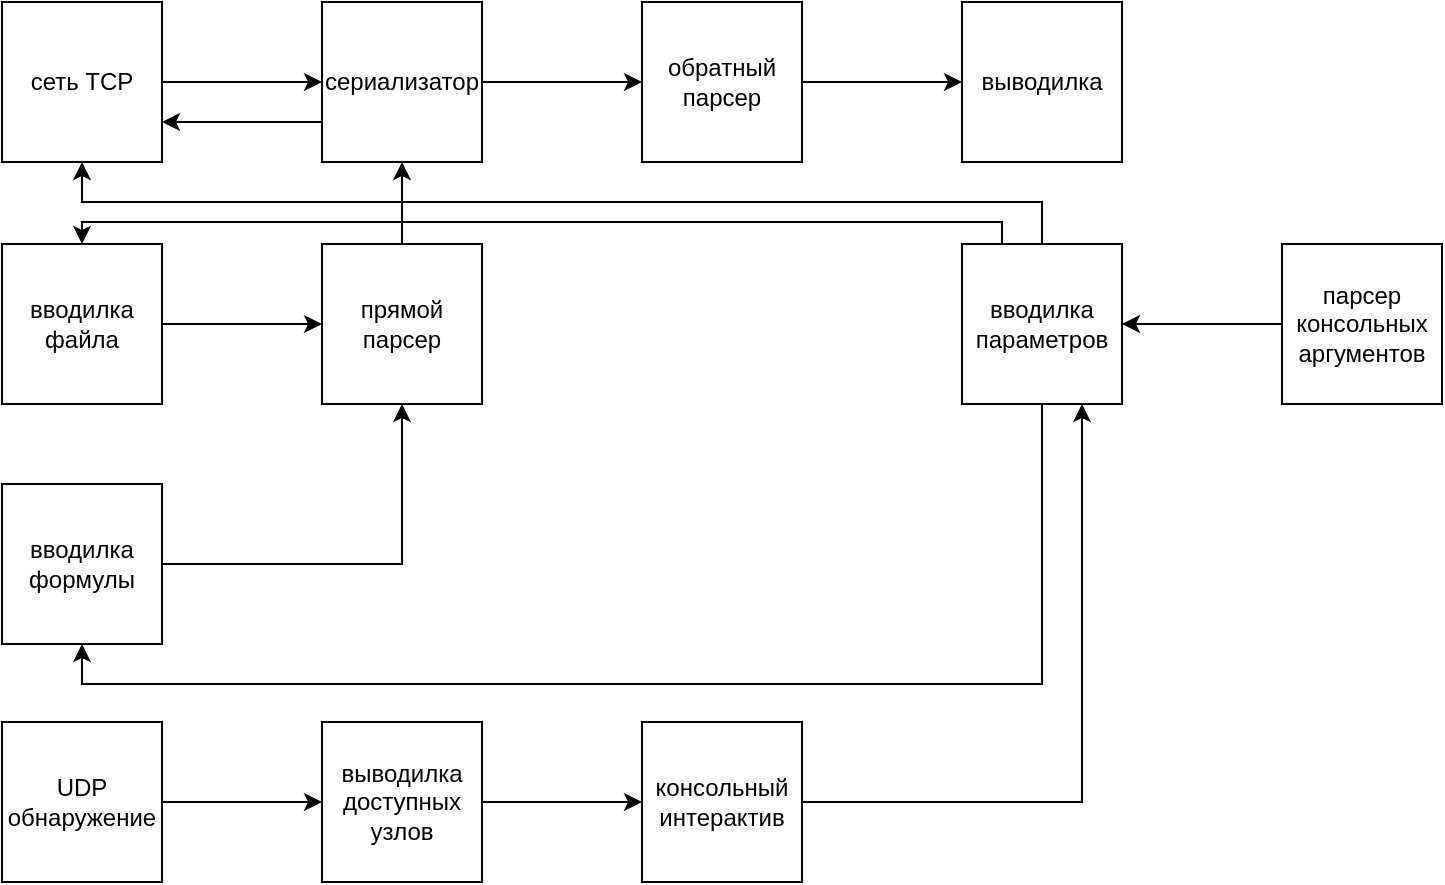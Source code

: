 <mxfile version="24.3.0" type="github" pages="2">
  <diagram name="Page-1" id="Eiru2IzGpOkCmMPd_Mnd">
    <mxGraphModel dx="724" dy="515" grid="1" gridSize="10" guides="1" tooltips="1" connect="1" arrows="1" fold="1" page="1" pageScale="1" pageWidth="850" pageHeight="1100" math="0" shadow="0">
      <root>
        <mxCell id="0" />
        <mxCell id="1" parent="0" />
        <mxCell id="O7wNL2qJg9v7cOQWat19-7" value="" style="edgeStyle=orthogonalEdgeStyle;rounded=0;orthogonalLoop=1;jettySize=auto;html=1;" parent="1" source="O7wNL2qJg9v7cOQWat19-1" target="O7wNL2qJg9v7cOQWat19-6" edge="1">
          <mxGeometry relative="1" as="geometry" />
        </mxCell>
        <mxCell id="O7wNL2qJg9v7cOQWat19-1" value="сеть TCP" style="whiteSpace=wrap;html=1;aspect=fixed;" parent="1" vertex="1">
          <mxGeometry x="40" y="40" width="80" height="80" as="geometry" />
        </mxCell>
        <mxCell id="O7wNL2qJg9v7cOQWat19-17" style="edgeStyle=orthogonalEdgeStyle;rounded=0;orthogonalLoop=1;jettySize=auto;html=1;exitX=1;exitY=0.5;exitDx=0;exitDy=0;entryX=0.5;entryY=1;entryDx=0;entryDy=0;" parent="1" source="O7wNL2qJg9v7cOQWat19-2" target="O7wNL2qJg9v7cOQWat19-12" edge="1">
          <mxGeometry relative="1" as="geometry" />
        </mxCell>
        <mxCell id="O7wNL2qJg9v7cOQWat19-2" value="&lt;div&gt;вводилка&lt;/div&gt;&lt;div&gt;формулы&lt;br&gt;&lt;/div&gt;" style="whiteSpace=wrap;html=1;aspect=fixed;" parent="1" vertex="1">
          <mxGeometry x="40" y="281" width="80" height="80" as="geometry" />
        </mxCell>
        <mxCell id="O7wNL2qJg9v7cOQWat19-18" style="edgeStyle=orthogonalEdgeStyle;rounded=0;orthogonalLoop=1;jettySize=auto;html=1;exitX=0.25;exitY=0;exitDx=0;exitDy=0;entryX=0.5;entryY=0;entryDx=0;entryDy=0;" parent="1" source="O7wNL2qJg9v7cOQWat19-3" target="O7wNL2qJg9v7cOQWat19-5" edge="1">
          <mxGeometry relative="1" as="geometry">
            <Array as="points">
              <mxPoint x="540" y="150" />
              <mxPoint x="80" y="150" />
            </Array>
          </mxGeometry>
        </mxCell>
        <mxCell id="O7wNL2qJg9v7cOQWat19-20" style="edgeStyle=orthogonalEdgeStyle;rounded=0;orthogonalLoop=1;jettySize=auto;html=1;exitX=0.5;exitY=1;exitDx=0;exitDy=0;entryX=0.5;entryY=1;entryDx=0;entryDy=0;" parent="1" source="O7wNL2qJg9v7cOQWat19-3" target="O7wNL2qJg9v7cOQWat19-2" edge="1">
          <mxGeometry relative="1" as="geometry" />
        </mxCell>
        <mxCell id="O7wNL2qJg9v7cOQWat19-21" style="edgeStyle=orthogonalEdgeStyle;rounded=0;orthogonalLoop=1;jettySize=auto;html=1;exitX=0.5;exitY=0;exitDx=0;exitDy=0;entryX=0.5;entryY=1;entryDx=0;entryDy=0;" parent="1" source="O7wNL2qJg9v7cOQWat19-3" target="O7wNL2qJg9v7cOQWat19-1" edge="1">
          <mxGeometry relative="1" as="geometry">
            <Array as="points">
              <mxPoint x="560" y="140" />
              <mxPoint x="80" y="140" />
            </Array>
          </mxGeometry>
        </mxCell>
        <mxCell id="O7wNL2qJg9v7cOQWat19-3" value="&lt;div&gt;вводилка&lt;/div&gt;&lt;div&gt;параметров&lt;br&gt;&lt;/div&gt;" style="whiteSpace=wrap;html=1;aspect=fixed;" parent="1" vertex="1">
          <mxGeometry x="520" y="161" width="80" height="80" as="geometry" />
        </mxCell>
        <mxCell id="O7wNL2qJg9v7cOQWat19-13" value="" style="edgeStyle=orthogonalEdgeStyle;rounded=0;orthogonalLoop=1;jettySize=auto;html=1;" parent="1" source="O7wNL2qJg9v7cOQWat19-5" target="O7wNL2qJg9v7cOQWat19-12" edge="1">
          <mxGeometry relative="1" as="geometry" />
        </mxCell>
        <mxCell id="O7wNL2qJg9v7cOQWat19-5" value="&lt;div&gt;вводилка&lt;/div&gt;&lt;div&gt;файла&lt;br&gt;&lt;/div&gt;" style="whiteSpace=wrap;html=1;aspect=fixed;" parent="1" vertex="1">
          <mxGeometry x="40" y="161" width="80" height="80" as="geometry" />
        </mxCell>
        <mxCell id="O7wNL2qJg9v7cOQWat19-9" value="" style="edgeStyle=orthogonalEdgeStyle;rounded=0;orthogonalLoop=1;jettySize=auto;html=1;" parent="1" source="O7wNL2qJg9v7cOQWat19-6" target="O7wNL2qJg9v7cOQWat19-8" edge="1">
          <mxGeometry relative="1" as="geometry" />
        </mxCell>
        <mxCell id="O7wNL2qJg9v7cOQWat19-16" style="edgeStyle=orthogonalEdgeStyle;rounded=0;orthogonalLoop=1;jettySize=auto;html=1;exitX=0;exitY=0.75;exitDx=0;exitDy=0;entryX=1;entryY=0.75;entryDx=0;entryDy=0;" parent="1" source="O7wNL2qJg9v7cOQWat19-6" target="O7wNL2qJg9v7cOQWat19-1" edge="1">
          <mxGeometry relative="1" as="geometry" />
        </mxCell>
        <mxCell id="O7wNL2qJg9v7cOQWat19-6" value="&lt;div&gt;сериализатор&lt;/div&gt;" style="whiteSpace=wrap;html=1;aspect=fixed;" parent="1" vertex="1">
          <mxGeometry x="200" y="40" width="80" height="80" as="geometry" />
        </mxCell>
        <mxCell id="O7wNL2qJg9v7cOQWat19-11" value="" style="edgeStyle=orthogonalEdgeStyle;rounded=0;orthogonalLoop=1;jettySize=auto;html=1;" parent="1" source="O7wNL2qJg9v7cOQWat19-8" target="O7wNL2qJg9v7cOQWat19-10" edge="1">
          <mxGeometry relative="1" as="geometry" />
        </mxCell>
        <mxCell id="O7wNL2qJg9v7cOQWat19-8" value="&lt;div&gt;обратный&lt;/div&gt;&lt;div&gt;парсер&lt;/div&gt;" style="whiteSpace=wrap;html=1;aspect=fixed;" parent="1" vertex="1">
          <mxGeometry x="360" y="40" width="80" height="80" as="geometry" />
        </mxCell>
        <mxCell id="O7wNL2qJg9v7cOQWat19-10" value="выводилка" style="whiteSpace=wrap;html=1;aspect=fixed;" parent="1" vertex="1">
          <mxGeometry x="520" y="40" width="80" height="80" as="geometry" />
        </mxCell>
        <mxCell id="O7wNL2qJg9v7cOQWat19-15" value="" style="edgeStyle=orthogonalEdgeStyle;rounded=0;orthogonalLoop=1;jettySize=auto;html=1;entryX=0.5;entryY=1;entryDx=0;entryDy=0;" parent="1" source="O7wNL2qJg9v7cOQWat19-12" target="O7wNL2qJg9v7cOQWat19-6" edge="1">
          <mxGeometry relative="1" as="geometry">
            <mxPoint x="240" y="200" as="targetPoint" />
          </mxGeometry>
        </mxCell>
        <mxCell id="O7wNL2qJg9v7cOQWat19-12" value="прямой парсер" style="whiteSpace=wrap;html=1;aspect=fixed;" parent="1" vertex="1">
          <mxGeometry x="200" y="161" width="80" height="80" as="geometry" />
        </mxCell>
        <mxCell id="ezXwTLim7QGlYrGrLZ_z-1" style="edgeStyle=orthogonalEdgeStyle;rounded=0;orthogonalLoop=1;jettySize=auto;html=1;exitX=1;exitY=0.5;exitDx=0;exitDy=0;entryX=0;entryY=0.5;entryDx=0;entryDy=0;" edge="1" parent="1" source="O7wNL2qJg9v7cOQWat19-22" target="O7wNL2qJg9v7cOQWat19-23">
          <mxGeometry relative="1" as="geometry" />
        </mxCell>
        <mxCell id="O7wNL2qJg9v7cOQWat19-22" value="&lt;div&gt;UDP &lt;br&gt;&lt;/div&gt;&lt;div&gt;обнаружение&lt;br&gt;&lt;/div&gt;" style="whiteSpace=wrap;html=1;aspect=fixed;" parent="1" vertex="1">
          <mxGeometry x="40" y="400" width="80" height="80" as="geometry" />
        </mxCell>
        <mxCell id="O7wNL2qJg9v7cOQWat19-26" value="" style="edgeStyle=orthogonalEdgeStyle;rounded=0;orthogonalLoop=1;jettySize=auto;html=1;" parent="1" source="O7wNL2qJg9v7cOQWat19-23" target="O7wNL2qJg9v7cOQWat19-25" edge="1">
          <mxGeometry relative="1" as="geometry" />
        </mxCell>
        <mxCell id="O7wNL2qJg9v7cOQWat19-23" value="&lt;div&gt;выводилка&lt;/div&gt;&lt;div&gt;доступных узлов&lt;br&gt;&lt;/div&gt;" style="whiteSpace=wrap;html=1;aspect=fixed;" parent="1" vertex="1">
          <mxGeometry x="200" y="400" width="80" height="80" as="geometry" />
        </mxCell>
        <mxCell id="O7wNL2qJg9v7cOQWat19-27" style="edgeStyle=orthogonalEdgeStyle;rounded=0;orthogonalLoop=1;jettySize=auto;html=1;exitX=1;exitY=0.5;exitDx=0;exitDy=0;entryX=0.75;entryY=1;entryDx=0;entryDy=0;" parent="1" source="O7wNL2qJg9v7cOQWat19-25" target="O7wNL2qJg9v7cOQWat19-3" edge="1">
          <mxGeometry relative="1" as="geometry" />
        </mxCell>
        <mxCell id="O7wNL2qJg9v7cOQWat19-25" value="консольный интерактив" style="whiteSpace=wrap;html=1;aspect=fixed;" parent="1" vertex="1">
          <mxGeometry x="360" y="400" width="80" height="80" as="geometry" />
        </mxCell>
        <mxCell id="O7wNL2qJg9v7cOQWat19-29" style="edgeStyle=orthogonalEdgeStyle;rounded=0;orthogonalLoop=1;jettySize=auto;html=1;entryX=1;entryY=0.5;entryDx=0;entryDy=0;" parent="1" source="O7wNL2qJg9v7cOQWat19-28" target="O7wNL2qJg9v7cOQWat19-3" edge="1">
          <mxGeometry relative="1" as="geometry" />
        </mxCell>
        <mxCell id="O7wNL2qJg9v7cOQWat19-28" value="парсер консольных аргументов" style="whiteSpace=wrap;html=1;aspect=fixed;" parent="1" vertex="1">
          <mxGeometry x="680" y="161" width="80" height="80" as="geometry" />
        </mxCell>
      </root>
    </mxGraphModel>
  </diagram>
  <diagram id="pl_bgLDdYuM29bVmIbKJ" name="TaskManager">
    <mxGraphModel dx="1815" dy="1787" grid="1" gridSize="10" guides="1" tooltips="1" connect="1" arrows="1" fold="1" page="1" pageScale="1" pageWidth="850" pageHeight="1100" math="0" shadow="0">
      <root>
        <mxCell id="0" />
        <mxCell id="1" parent="0" />
        <mxCell id="3X-HPTi5btH3kVTxgH4R-2" style="edgeStyle=orthogonalEdgeStyle;rounded=0;orthogonalLoop=1;jettySize=auto;html=1;exitX=0.25;exitY=0;exitDx=0;exitDy=0;entryX=0.75;entryY=0;entryDx=0;entryDy=0;endArrow=diamondThin;endFill=1;endSize=20;startSize=20;curved=1;" edge="1" parent="1" source="ksieKoElGxkwTqiktaCF-1" target="ksieKoElGxkwTqiktaCF-5">
          <mxGeometry relative="1" as="geometry" />
        </mxCell>
        <mxCell id="ksieKoElGxkwTqiktaCF-1" value="TCP_side" style="swimlane;fontStyle=1;align=center;verticalAlign=top;childLayout=stackLayout;horizontal=1;startSize=26;horizontalStack=0;resizeParent=1;resizeParentMax=0;resizeLast=0;collapsible=1;marginBottom=0;whiteSpace=wrap;html=1;" vertex="1" parent="1">
          <mxGeometry x="260" y="230" width="160" height="86" as="geometry" />
        </mxCell>
        <mxCell id="ksieKoElGxkwTqiktaCF-2" value="+ field: type" style="text;strokeColor=none;fillColor=none;align=left;verticalAlign=top;spacingLeft=4;spacingRight=4;overflow=hidden;rotatable=0;points=[[0,0.5],[1,0.5]];portConstraint=eastwest;whiteSpace=wrap;html=1;" vertex="1" parent="ksieKoElGxkwTqiktaCF-1">
          <mxGeometry y="26" width="160" height="26" as="geometry" />
        </mxCell>
        <mxCell id="ksieKoElGxkwTqiktaCF-3" value="" style="line;strokeWidth=1;fillColor=none;align=left;verticalAlign=middle;spacingTop=-1;spacingLeft=3;spacingRight=3;rotatable=0;labelPosition=right;points=[];portConstraint=eastwest;strokeColor=inherit;" vertex="1" parent="ksieKoElGxkwTqiktaCF-1">
          <mxGeometry y="52" width="160" height="8" as="geometry" />
        </mxCell>
        <mxCell id="ksieKoElGxkwTqiktaCF-4" value="+ method(type): type" style="text;strokeColor=none;fillColor=none;align=left;verticalAlign=top;spacingLeft=4;spacingRight=4;overflow=hidden;rotatable=0;points=[[0,0.5],[1,0.5]];portConstraint=eastwest;whiteSpace=wrap;html=1;" vertex="1" parent="ksieKoElGxkwTqiktaCF-1">
          <mxGeometry y="60" width="160" height="26" as="geometry" />
        </mxCell>
        <mxCell id="ksieKoElGxkwTqiktaCF-5" value="TaskManager" style="swimlane;fontStyle=1;align=center;verticalAlign=top;childLayout=stackLayout;horizontal=1;startSize=26;horizontalStack=0;resizeParent=1;resizeParentMax=0;resizeLast=0;collapsible=1;marginBottom=0;whiteSpace=wrap;html=1;" vertex="1" parent="1">
          <mxGeometry x="80" y="50" width="160" height="86" as="geometry" />
        </mxCell>
        <mxCell id="ksieKoElGxkwTqiktaCF-6" value="+ field: type" style="text;strokeColor=none;fillColor=none;align=left;verticalAlign=top;spacingLeft=4;spacingRight=4;overflow=hidden;rotatable=0;points=[[0,0.5],[1,0.5]];portConstraint=eastwest;whiteSpace=wrap;html=1;" vertex="1" parent="ksieKoElGxkwTqiktaCF-5">
          <mxGeometry y="26" width="160" height="26" as="geometry" />
        </mxCell>
        <mxCell id="ksieKoElGxkwTqiktaCF-7" value="" style="line;strokeWidth=1;fillColor=none;align=left;verticalAlign=middle;spacingTop=-1;spacingLeft=3;spacingRight=3;rotatable=0;labelPosition=right;points=[];portConstraint=eastwest;strokeColor=inherit;" vertex="1" parent="ksieKoElGxkwTqiktaCF-5">
          <mxGeometry y="52" width="160" height="8" as="geometry" />
        </mxCell>
        <mxCell id="ksieKoElGxkwTqiktaCF-8" value="+ method(type): type" style="text;strokeColor=none;fillColor=none;align=left;verticalAlign=top;spacingLeft=4;spacingRight=4;overflow=hidden;rotatable=0;points=[[0,0.5],[1,0.5]];portConstraint=eastwest;whiteSpace=wrap;html=1;" vertex="1" parent="ksieKoElGxkwTqiktaCF-5">
          <mxGeometry y="60" width="160" height="26" as="geometry" />
        </mxCell>
        <mxCell id="3X-HPTi5btH3kVTxgH4R-1" style="edgeStyle=orthogonalEdgeStyle;rounded=0;orthogonalLoop=1;jettySize=auto;html=1;exitX=0.5;exitY=0;exitDx=0;exitDy=0;entryX=1;entryY=0.25;entryDx=0;entryDy=0;endArrow=diamondThin;endFill=1;endSize=20;startSize=20;curved=1;" edge="1" parent="1" source="ksieKoElGxkwTqiktaCF-9" target="ksieKoElGxkwTqiktaCF-5">
          <mxGeometry relative="1" as="geometry">
            <mxPoint x="160" y="150" as="targetPoint" />
          </mxGeometry>
        </mxCell>
        <mxCell id="ksieKoElGxkwTqiktaCF-9" value="&lt;u&gt;UDP&lt;/u&gt;_side" style="swimlane;fontStyle=1;align=center;verticalAlign=top;childLayout=stackLayout;horizontal=1;startSize=26;horizontalStack=0;resizeParent=1;resizeParentMax=0;resizeLast=0;collapsible=1;marginBottom=0;whiteSpace=wrap;html=1;" vertex="1" parent="1">
          <mxGeometry x="80" y="200" width="160" height="86" as="geometry" />
        </mxCell>
        <mxCell id="ksieKoElGxkwTqiktaCF-10" value="+ field: type" style="text;strokeColor=none;fillColor=none;align=left;verticalAlign=top;spacingLeft=4;spacingRight=4;overflow=hidden;rotatable=0;points=[[0,0.5],[1,0.5]];portConstraint=eastwest;whiteSpace=wrap;html=1;" vertex="1" parent="ksieKoElGxkwTqiktaCF-9">
          <mxGeometry y="26" width="160" height="26" as="geometry" />
        </mxCell>
        <mxCell id="ksieKoElGxkwTqiktaCF-11" value="" style="line;strokeWidth=1;fillColor=none;align=left;verticalAlign=middle;spacingTop=-1;spacingLeft=3;spacingRight=3;rotatable=0;labelPosition=right;points=[];portConstraint=eastwest;strokeColor=inherit;" vertex="1" parent="ksieKoElGxkwTqiktaCF-9">
          <mxGeometry y="52" width="160" height="8" as="geometry" />
        </mxCell>
        <mxCell id="ksieKoElGxkwTqiktaCF-12" value="+ method(type): type" style="text;strokeColor=none;fillColor=none;align=left;verticalAlign=top;spacingLeft=4;spacingRight=4;overflow=hidden;rotatable=0;points=[[0,0.5],[1,0.5]];portConstraint=eastwest;whiteSpace=wrap;html=1;" vertex="1" parent="ksieKoElGxkwTqiktaCF-9">
          <mxGeometry y="60" width="160" height="26" as="geometry" />
        </mxCell>
        <mxCell id="ksieKoElGxkwTqiktaCF-13" value="FileController" style="swimlane;fontStyle=1;align=center;verticalAlign=top;childLayout=stackLayout;horizontal=1;startSize=26;horizontalStack=0;resizeParent=1;resizeParentMax=0;resizeLast=0;collapsible=1;marginBottom=0;whiteSpace=wrap;html=1;" vertex="1" parent="1">
          <mxGeometry x="610" y="210" width="160" height="86" as="geometry" />
        </mxCell>
        <mxCell id="ksieKoElGxkwTqiktaCF-14" value="+ field: type" style="text;strokeColor=none;fillColor=none;align=left;verticalAlign=top;spacingLeft=4;spacingRight=4;overflow=hidden;rotatable=0;points=[[0,0.5],[1,0.5]];portConstraint=eastwest;whiteSpace=wrap;html=1;" vertex="1" parent="ksieKoElGxkwTqiktaCF-13">
          <mxGeometry y="26" width="160" height="26" as="geometry" />
        </mxCell>
        <mxCell id="ksieKoElGxkwTqiktaCF-15" value="" style="line;strokeWidth=1;fillColor=none;align=left;verticalAlign=middle;spacingTop=-1;spacingLeft=3;spacingRight=3;rotatable=0;labelPosition=right;points=[];portConstraint=eastwest;strokeColor=inherit;" vertex="1" parent="ksieKoElGxkwTqiktaCF-13">
          <mxGeometry y="52" width="160" height="8" as="geometry" />
        </mxCell>
        <mxCell id="ksieKoElGxkwTqiktaCF-16" value="+ method(type): type" style="text;strokeColor=none;fillColor=none;align=left;verticalAlign=top;spacingLeft=4;spacingRight=4;overflow=hidden;rotatable=0;points=[[0,0.5],[1,0.5]];portConstraint=eastwest;whiteSpace=wrap;html=1;" vertex="1" parent="ksieKoElGxkwTqiktaCF-13">
          <mxGeometry y="60" width="160" height="26" as="geometry" />
        </mxCell>
        <mxCell id="ksieKoElGxkwTqiktaCF-19" style="edgeStyle=orthogonalEdgeStyle;rounded=0;orthogonalLoop=1;jettySize=auto;html=1;exitX=0;exitY=0.5;exitDx=0;exitDy=0;exitPerimeter=0;endArrow=none;endFill=0;dashed=1;curved=1;" edge="1" parent="1" source="ksieKoElGxkwTqiktaCF-17" target="ksieKoElGxkwTqiktaCF-13">
          <mxGeometry relative="1" as="geometry" />
        </mxCell>
        <mxCell id="ksieKoElGxkwTqiktaCF-17" value="&lt;div&gt;Обеспечивает работу с файлами, читает, создает записывает и тд&lt;/div&gt;&lt;div&gt;Отдает и принимает данные&lt;br&gt;&lt;/div&gt;" style="shape=note2;boundedLbl=1;whiteSpace=wrap;html=1;size=25;verticalAlign=top;align=center;" vertex="1" parent="1">
          <mxGeometry x="580" y="10" width="120" height="140" as="geometry" />
        </mxCell>
        <mxCell id="ksieKoElGxkwTqiktaCF-20" style="edgeStyle=orthogonalEdgeStyle;rounded=0;orthogonalLoop=1;jettySize=auto;html=1;exitX=0;exitY=0.5;exitDx=0;exitDy=0;exitPerimeter=0;endArrow=none;endFill=0;curved=1;dashed=1;" edge="1" parent="1" source="ksieKoElGxkwTqiktaCF-18" target="ksieKoElGxkwTqiktaCF-1">
          <mxGeometry relative="1" as="geometry" />
        </mxCell>
        <mxCell id="ksieKoElGxkwTqiktaCF-18" value="Обеспечивает соединение с кластером и прием/передачу данных" style="shape=note2;boundedLbl=1;whiteSpace=wrap;html=1;size=25;verticalAlign=top;align=center;" vertex="1" parent="1">
          <mxGeometry x="280" y="370" width="120" height="140" as="geometry" />
        </mxCell>
        <mxCell id="ksieKoElGxkwTqiktaCF-22" style="edgeStyle=orthogonalEdgeStyle;rounded=0;orthogonalLoop=1;jettySize=auto;html=1;exitX=0.5;exitY=0;exitDx=0;exitDy=0;exitPerimeter=0;entryX=0.5;entryY=0;entryDx=0;entryDy=0;dashed=1;endArrow=none;endFill=0;curved=1;" edge="1" parent="1" source="ksieKoElGxkwTqiktaCF-21" target="ksieKoElGxkwTqiktaCF-9">
          <mxGeometry relative="1" as="geometry" />
        </mxCell>
        <mxCell id="ksieKoElGxkwTqiktaCF-21" value="Обнаружение и кластера и сообщает о доступных узлах" style="shape=note2;boundedLbl=1;whiteSpace=wrap;html=1;size=25;verticalAlign=top;align=center;" vertex="1" parent="1">
          <mxGeometry x="90" y="340" width="120" height="100" as="geometry" />
        </mxCell>
        <mxCell id="ksieKoElGxkwTqiktaCF-23" value="UserActions" style="swimlane;fontStyle=1;align=center;verticalAlign=top;childLayout=stackLayout;horizontal=1;startSize=26;horizontalStack=0;resizeParent=1;resizeParentMax=0;resizeLast=0;collapsible=1;marginBottom=0;whiteSpace=wrap;html=1;" vertex="1" parent="1">
          <mxGeometry x="370" y="80" width="160" height="86" as="geometry" />
        </mxCell>
        <mxCell id="ksieKoElGxkwTqiktaCF-24" value="+ field: type" style="text;strokeColor=none;fillColor=none;align=left;verticalAlign=top;spacingLeft=4;spacingRight=4;overflow=hidden;rotatable=0;points=[[0,0.5],[1,0.5]];portConstraint=eastwest;whiteSpace=wrap;html=1;" vertex="1" parent="ksieKoElGxkwTqiktaCF-23">
          <mxGeometry y="26" width="160" height="26" as="geometry" />
        </mxCell>
        <mxCell id="ksieKoElGxkwTqiktaCF-25" value="" style="line;strokeWidth=1;fillColor=none;align=left;verticalAlign=middle;spacingTop=-1;spacingLeft=3;spacingRight=3;rotatable=0;labelPosition=right;points=[];portConstraint=eastwest;strokeColor=inherit;" vertex="1" parent="ksieKoElGxkwTqiktaCF-23">
          <mxGeometry y="52" width="160" height="8" as="geometry" />
        </mxCell>
        <mxCell id="ksieKoElGxkwTqiktaCF-26" value="+ method(type): type" style="text;strokeColor=none;fillColor=none;align=left;verticalAlign=top;spacingLeft=4;spacingRight=4;overflow=hidden;rotatable=0;points=[[0,0.5],[1,0.5]];portConstraint=eastwest;whiteSpace=wrap;html=1;" vertex="1" parent="ksieKoElGxkwTqiktaCF-23">
          <mxGeometry y="60" width="160" height="26" as="geometry" />
        </mxCell>
        <mxCell id="ksieKoElGxkwTqiktaCF-27" style="edgeStyle=orthogonalEdgeStyle;rounded=0;orthogonalLoop=1;jettySize=auto;html=1;exitX=0;exitY=0.5;exitDx=0;exitDy=0;exitPerimeter=0;endArrow=none;endFill=0;dashed=1;curved=1;" edge="1" source="ksieKoElGxkwTqiktaCF-28" target="ksieKoElGxkwTqiktaCF-23" parent="1">
          <mxGeometry relative="1" as="geometry" />
        </mxCell>
        <mxCell id="ksieKoElGxkwTqiktaCF-28" value="Обеспечивает обработку пользовательских действий. Хранит некоторые пользовательские параметры" style="shape=note2;boundedLbl=1;whiteSpace=wrap;html=1;size=25;verticalAlign=top;align=center;" vertex="1" parent="1">
          <mxGeometry x="620" y="460" width="120" height="140" as="geometry" />
        </mxCell>
        <mxCell id="3X-HPTi5btH3kVTxgH4R-3" style="edgeStyle=orthogonalEdgeStyle;rounded=0;orthogonalLoop=1;jettySize=auto;html=1;exitX=0.25;exitY=0;exitDx=0;exitDy=0;entryX=0.5;entryY=0;entryDx=0;entryDy=0;endArrow=diamondThin;endFill=1;endSize=20;startSize=20;curved=1;" edge="1" parent="1" source="ksieKoElGxkwTqiktaCF-23" target="ksieKoElGxkwTqiktaCF-5">
          <mxGeometry relative="1" as="geometry">
            <mxPoint x="330" y="210" as="sourcePoint" />
            <mxPoint x="210" y="60" as="targetPoint" />
            <Array as="points">
              <mxPoint x="410" />
              <mxPoint x="160" />
            </Array>
          </mxGeometry>
        </mxCell>
        <mxCell id="3X-HPTi5btH3kVTxgH4R-4" style="edgeStyle=orthogonalEdgeStyle;rounded=0;orthogonalLoop=1;jettySize=auto;html=1;entryX=0.25;entryY=0;entryDx=0;entryDy=0;endArrow=diamondThin;endFill=1;endSize=20;startSize=20;exitX=0.75;exitY=0;exitDx=0;exitDy=0;curved=1;" edge="1" parent="1" source="ksieKoElGxkwTqiktaCF-13" target="ksieKoElGxkwTqiktaCF-5">
          <mxGeometry relative="1" as="geometry">
            <mxPoint x="590" y="110" as="sourcePoint" />
            <mxPoint x="340" y="80" as="targetPoint" />
            <Array as="points">
              <mxPoint x="790" y="210" />
              <mxPoint x="790" y="-30" />
              <mxPoint x="120" y="-30" />
            </Array>
          </mxGeometry>
        </mxCell>
        <mxCell id="3X-HPTi5btH3kVTxgH4R-5" value="DataControl" style="swimlane;fontStyle=1;align=center;verticalAlign=top;childLayout=stackLayout;horizontal=1;startSize=26;horizontalStack=0;resizeParent=1;resizeParentMax=0;resizeLast=0;collapsible=1;marginBottom=0;whiteSpace=wrap;html=1;" vertex="1" parent="1">
          <mxGeometry x="180" y="-140" width="160" height="86" as="geometry" />
        </mxCell>
        <mxCell id="3X-HPTi5btH3kVTxgH4R-6" value="+ field: type" style="text;strokeColor=none;fillColor=none;align=left;verticalAlign=top;spacingLeft=4;spacingRight=4;overflow=hidden;rotatable=0;points=[[0,0.5],[1,0.5]];portConstraint=eastwest;whiteSpace=wrap;html=1;" vertex="1" parent="3X-HPTi5btH3kVTxgH4R-5">
          <mxGeometry y="26" width="160" height="26" as="geometry" />
        </mxCell>
        <mxCell id="3X-HPTi5btH3kVTxgH4R-7" value="" style="line;strokeWidth=1;fillColor=none;align=left;verticalAlign=middle;spacingTop=-1;spacingLeft=3;spacingRight=3;rotatable=0;labelPosition=right;points=[];portConstraint=eastwest;strokeColor=inherit;" vertex="1" parent="3X-HPTi5btH3kVTxgH4R-5">
          <mxGeometry y="52" width="160" height="8" as="geometry" />
        </mxCell>
        <mxCell id="3X-HPTi5btH3kVTxgH4R-8" value="+ method(type): type" style="text;strokeColor=none;fillColor=none;align=left;verticalAlign=top;spacingLeft=4;spacingRight=4;overflow=hidden;rotatable=0;points=[[0,0.5],[1,0.5]];portConstraint=eastwest;whiteSpace=wrap;html=1;" vertex="1" parent="3X-HPTi5btH3kVTxgH4R-5">
          <mxGeometry y="60" width="160" height="26" as="geometry" />
        </mxCell>
        <mxCell id="3X-HPTi5btH3kVTxgH4R-9" style="edgeStyle=orthogonalEdgeStyle;rounded=0;orthogonalLoop=1;jettySize=auto;html=1;exitX=0;exitY=0.5;exitDx=0;exitDy=0;exitPerimeter=0;endArrow=none;endFill=0;dashed=1;curved=1;" edge="1" source="3X-HPTi5btH3kVTxgH4R-10" target="3X-HPTi5btH3kVTxgH4R-5" parent="1">
          <mxGeometry relative="1" as="geometry" />
        </mxCell>
        <mxCell id="3X-HPTi5btH3kVTxgH4R-10" value="&lt;div&gt;Обеспечивает преобразование данных и распределение их по парсерам&lt;br&gt;&lt;/div&gt;" style="shape=note2;boundedLbl=1;whiteSpace=wrap;html=1;size=25;verticalAlign=top;align=center;" vertex="1" parent="1">
          <mxGeometry x="100" y="-380" width="120" height="140" as="geometry" />
        </mxCell>
        <mxCell id="3X-HPTi5btH3kVTxgH4R-11" style="edgeStyle=orthogonalEdgeStyle;rounded=0;orthogonalLoop=1;jettySize=auto;html=1;entryX=0;entryY=0;entryDx=0;entryDy=0;endArrow=diamondThin;endFill=1;endSize=20;startSize=20;exitX=0;exitY=0;exitDx=0;exitDy=0;curved=1;" edge="1" source="3X-HPTi5btH3kVTxgH4R-5" parent="1" target="ksieKoElGxkwTqiktaCF-5">
          <mxGeometry relative="1" as="geometry">
            <mxPoint x="590" y="-280" as="sourcePoint" />
            <mxPoint x="120" y="-340" as="targetPoint" />
          </mxGeometry>
        </mxCell>
        <mxCell id="3X-HPTi5btH3kVTxgH4R-20" style="edgeStyle=orthogonalEdgeStyle;rounded=0;orthogonalLoop=1;jettySize=auto;html=1;exitX=0.5;exitY=0;exitDx=0;exitDy=0;entryX=0.75;entryY=0;entryDx=0;entryDy=0;endArrow=diamondThin;endFill=1;endSize=20;startSize=20;curved=1;" edge="1" parent="1" source="3X-HPTi5btH3kVTxgH4R-12" target="3X-HPTi5btH3kVTxgH4R-5">
          <mxGeometry relative="1" as="geometry" />
        </mxCell>
        <mxCell id="3X-HPTi5btH3kVTxgH4R-12" value="FormulaControl" style="swimlane;fontStyle=1;align=center;verticalAlign=top;childLayout=stackLayout;horizontal=1;startSize=26;horizontalStack=0;resizeParent=1;resizeParentMax=0;resizeLast=0;collapsible=1;marginBottom=0;whiteSpace=wrap;html=1;" vertex="1" parent="1">
          <mxGeometry x="345" y="-290" width="160" height="86" as="geometry" />
        </mxCell>
        <mxCell id="3X-HPTi5btH3kVTxgH4R-13" value="+ field: type" style="text;strokeColor=none;fillColor=none;align=left;verticalAlign=top;spacingLeft=4;spacingRight=4;overflow=hidden;rotatable=0;points=[[0,0.5],[1,0.5]];portConstraint=eastwest;whiteSpace=wrap;html=1;" vertex="1" parent="3X-HPTi5btH3kVTxgH4R-12">
          <mxGeometry y="26" width="160" height="26" as="geometry" />
        </mxCell>
        <mxCell id="3X-HPTi5btH3kVTxgH4R-14" value="" style="line;strokeWidth=1;fillColor=none;align=left;verticalAlign=middle;spacingTop=-1;spacingLeft=3;spacingRight=3;rotatable=0;labelPosition=right;points=[];portConstraint=eastwest;strokeColor=inherit;" vertex="1" parent="3X-HPTi5btH3kVTxgH4R-12">
          <mxGeometry y="52" width="160" height="8" as="geometry" />
        </mxCell>
        <mxCell id="3X-HPTi5btH3kVTxgH4R-15" value="+ method(type): type" style="text;strokeColor=none;fillColor=none;align=left;verticalAlign=top;spacingLeft=4;spacingRight=4;overflow=hidden;rotatable=0;points=[[0,0.5],[1,0.5]];portConstraint=eastwest;whiteSpace=wrap;html=1;" vertex="1" parent="3X-HPTi5btH3kVTxgH4R-12">
          <mxGeometry y="60" width="160" height="26" as="geometry" />
        </mxCell>
        <mxCell id="3X-HPTi5btH3kVTxgH4R-21" style="edgeStyle=orthogonalEdgeStyle;rounded=0;orthogonalLoop=1;jettySize=auto;html=1;exitX=0.5;exitY=0;exitDx=0;exitDy=0;entryX=0.5;entryY=0;entryDx=0;entryDy=0;endArrow=diamondThin;endFill=1;endSize=20;startSize=20;curved=1;" edge="1" parent="1" source="3X-HPTi5btH3kVTxgH4R-16" target="3X-HPTi5btH3kVTxgH4R-5">
          <mxGeometry relative="1" as="geometry">
            <Array as="points">
              <mxPoint x="730" y="-350" />
              <mxPoint x="260" y="-350" />
            </Array>
          </mxGeometry>
        </mxCell>
        <mxCell id="3X-HPTi5btH3kVTxgH4R-16" value="InputControl" style="swimlane;fontStyle=1;align=center;verticalAlign=top;childLayout=stackLayout;horizontal=1;startSize=26;horizontalStack=0;resizeParent=1;resizeParentMax=0;resizeLast=0;collapsible=1;marginBottom=0;whiteSpace=wrap;html=1;" vertex="1" parent="1">
          <mxGeometry x="650" y="-300" width="160" height="86" as="geometry" />
        </mxCell>
        <mxCell id="3X-HPTi5btH3kVTxgH4R-17" value="+ field: type" style="text;strokeColor=none;fillColor=none;align=left;verticalAlign=top;spacingLeft=4;spacingRight=4;overflow=hidden;rotatable=0;points=[[0,0.5],[1,0.5]];portConstraint=eastwest;whiteSpace=wrap;html=1;" vertex="1" parent="3X-HPTi5btH3kVTxgH4R-16">
          <mxGeometry y="26" width="160" height="26" as="geometry" />
        </mxCell>
        <mxCell id="3X-HPTi5btH3kVTxgH4R-18" value="" style="line;strokeWidth=1;fillColor=none;align=left;verticalAlign=middle;spacingTop=-1;spacingLeft=3;spacingRight=3;rotatable=0;labelPosition=right;points=[];portConstraint=eastwest;strokeColor=inherit;" vertex="1" parent="3X-HPTi5btH3kVTxgH4R-16">
          <mxGeometry y="52" width="160" height="8" as="geometry" />
        </mxCell>
        <mxCell id="3X-HPTi5btH3kVTxgH4R-19" value="+ method(type): type" style="text;strokeColor=none;fillColor=none;align=left;verticalAlign=top;spacingLeft=4;spacingRight=4;overflow=hidden;rotatable=0;points=[[0,0.5],[1,0.5]];portConstraint=eastwest;whiteSpace=wrap;html=1;" vertex="1" parent="3X-HPTi5btH3kVTxgH4R-16">
          <mxGeometry y="60" width="160" height="26" as="geometry" />
        </mxCell>
        <mxCell id="3X-HPTi5btH3kVTxgH4R-26" style="edgeStyle=orthogonalEdgeStyle;rounded=0;orthogonalLoop=1;jettySize=auto;html=1;exitX=0.5;exitY=0;exitDx=0;exitDy=0;entryX=0.75;entryY=0;entryDx=0;entryDy=0;endArrow=diamondThin;endFill=1;endSize=20;startSize=20;curved=1;" edge="1" parent="1" source="3X-HPTi5btH3kVTxgH4R-22" target="3X-HPTi5btH3kVTxgH4R-12">
          <mxGeometry relative="1" as="geometry">
            <Array as="points">
              <mxPoint x="560" y="-204" />
              <mxPoint x="560" y="-230" />
              <mxPoint x="620" y="-230" />
              <mxPoint x="620" y="-320" />
              <mxPoint x="505" y="-320" />
              <mxPoint x="505" y="-330" />
              <mxPoint x="465" y="-330" />
            </Array>
          </mxGeometry>
        </mxCell>
        <mxCell id="3X-HPTi5btH3kVTxgH4R-22" value="Formula simplifier" style="swimlane;fontStyle=1;align=center;verticalAlign=top;childLayout=stackLayout;horizontal=1;startSize=26;horizontalStack=0;resizeParent=1;resizeParentMax=0;resizeLast=0;collapsible=1;marginBottom=0;whiteSpace=wrap;html=1;" vertex="1" parent="1">
          <mxGeometry x="470" y="-180" width="160" height="86" as="geometry" />
        </mxCell>
        <mxCell id="3X-HPTi5btH3kVTxgH4R-23" value="+ field: type" style="text;strokeColor=none;fillColor=none;align=left;verticalAlign=top;spacingLeft=4;spacingRight=4;overflow=hidden;rotatable=0;points=[[0,0.5],[1,0.5]];portConstraint=eastwest;whiteSpace=wrap;html=1;" vertex="1" parent="3X-HPTi5btH3kVTxgH4R-22">
          <mxGeometry y="26" width="160" height="26" as="geometry" />
        </mxCell>
        <mxCell id="3X-HPTi5btH3kVTxgH4R-24" value="" style="line;strokeWidth=1;fillColor=none;align=left;verticalAlign=middle;spacingTop=-1;spacingLeft=3;spacingRight=3;rotatable=0;labelPosition=right;points=[];portConstraint=eastwest;strokeColor=inherit;" vertex="1" parent="3X-HPTi5btH3kVTxgH4R-22">
          <mxGeometry y="52" width="160" height="8" as="geometry" />
        </mxCell>
        <mxCell id="3X-HPTi5btH3kVTxgH4R-25" value="+ method(type): type" style="text;strokeColor=none;fillColor=none;align=left;verticalAlign=top;spacingLeft=4;spacingRight=4;overflow=hidden;rotatable=0;points=[[0,0.5],[1,0.5]];portConstraint=eastwest;whiteSpace=wrap;html=1;" vertex="1" parent="3X-HPTi5btH3kVTxgH4R-22">
          <mxGeometry y="60" width="160" height="26" as="geometry" />
        </mxCell>
        <mxCell id="3X-HPTi5btH3kVTxgH4R-28" style="edgeStyle=orthogonalEdgeStyle;rounded=0;orthogonalLoop=1;jettySize=auto;html=1;exitX=0.5;exitY=1;exitDx=0;exitDy=0;exitPerimeter=0;entryX=0;entryY=0.25;entryDx=0;entryDy=0;curved=1;endArrow=none;endFill=0;dashed=1;" edge="1" parent="1" source="3X-HPTi5btH3kVTxgH4R-27" target="ksieKoElGxkwTqiktaCF-5">
          <mxGeometry relative="1" as="geometry" />
        </mxCell>
        <mxCell id="3X-HPTi5btH3kVTxgH4R-27" value="&lt;div&gt;Программный клей&lt;/div&gt;&lt;div&gt;иничиализация и настройка всего&lt;br&gt;&lt;/div&gt;" style="shape=note2;boundedLbl=1;whiteSpace=wrap;html=1;size=25;verticalAlign=top;align=center;" vertex="1" parent="1">
          <mxGeometry x="-100" y="-170" width="120" height="140" as="geometry" />
        </mxCell>
      </root>
    </mxGraphModel>
  </diagram>
</mxfile>
